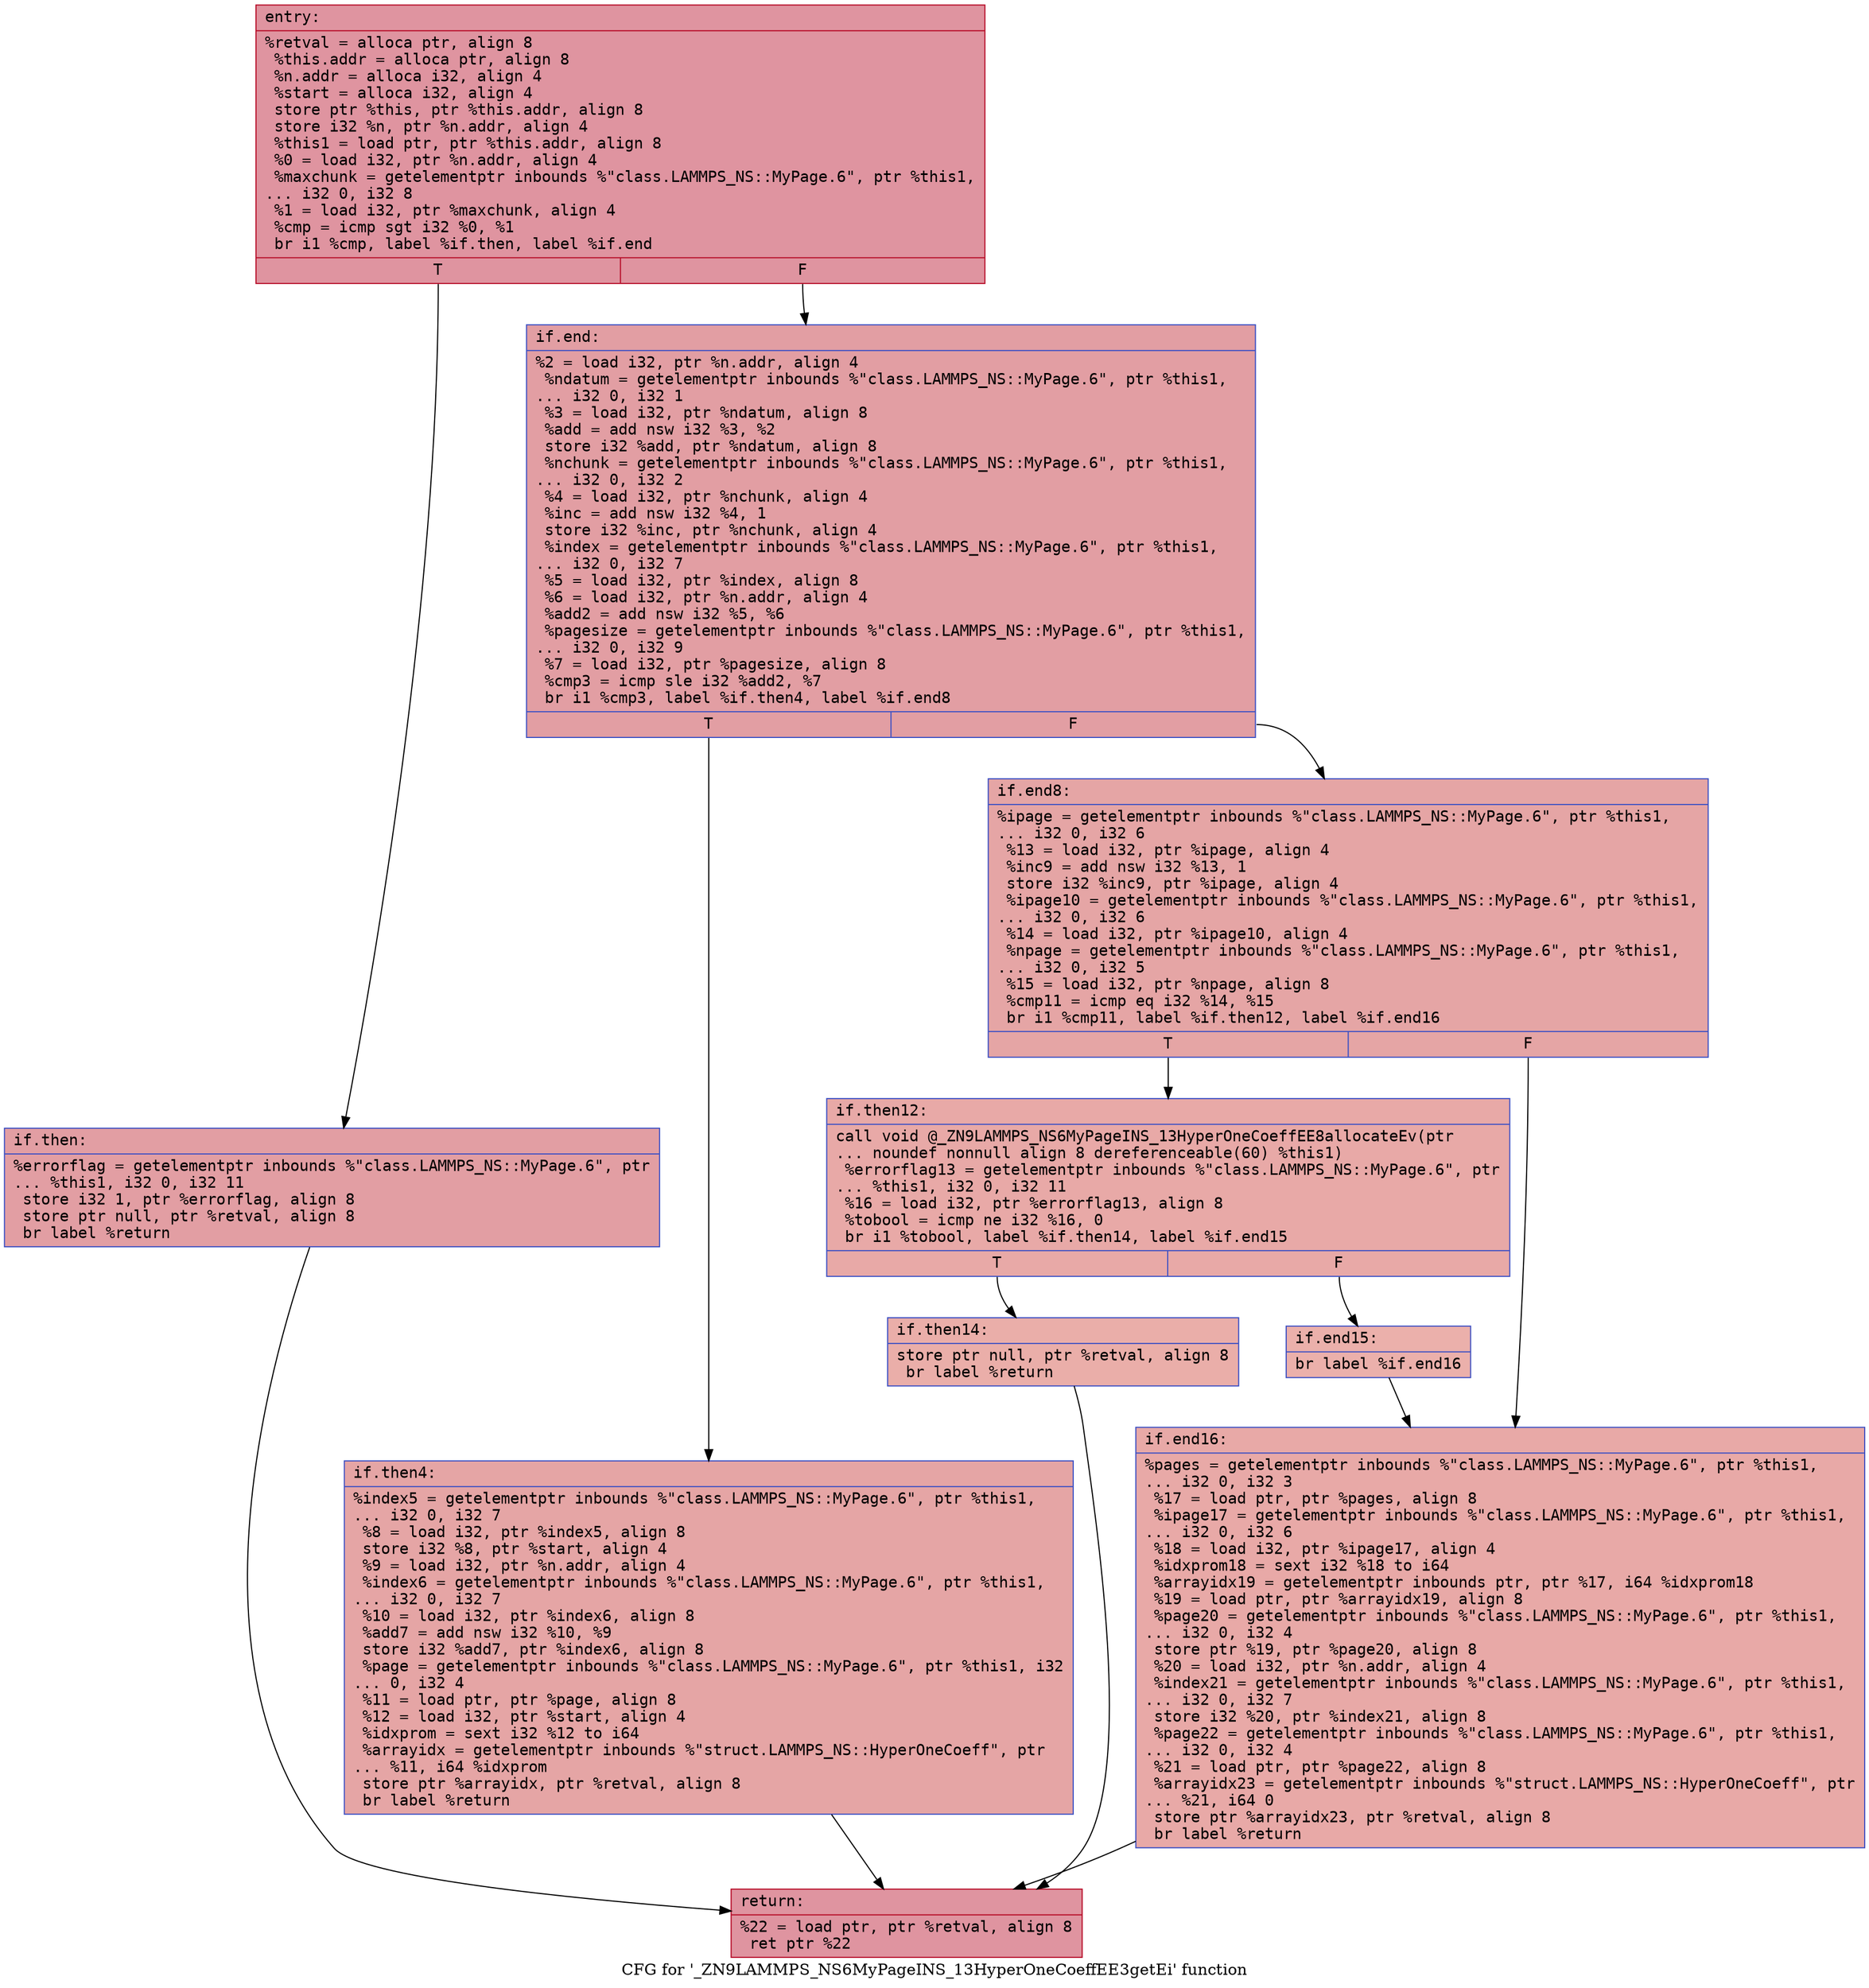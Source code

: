 digraph "CFG for '_ZN9LAMMPS_NS6MyPageINS_13HyperOneCoeffEE3getEi' function" {
	label="CFG for '_ZN9LAMMPS_NS6MyPageINS_13HyperOneCoeffEE3getEi' function";

	Node0x556aef9fd800 [shape=record,color="#b70d28ff", style=filled, fillcolor="#b70d2870" fontname="Courier",label="{entry:\l|  %retval = alloca ptr, align 8\l  %this.addr = alloca ptr, align 8\l  %n.addr = alloca i32, align 4\l  %start = alloca i32, align 4\l  store ptr %this, ptr %this.addr, align 8\l  store i32 %n, ptr %n.addr, align 4\l  %this1 = load ptr, ptr %this.addr, align 8\l  %0 = load i32, ptr %n.addr, align 4\l  %maxchunk = getelementptr inbounds %\"class.LAMMPS_NS::MyPage.6\", ptr %this1,\l... i32 0, i32 8\l  %1 = load i32, ptr %maxchunk, align 4\l  %cmp = icmp sgt i32 %0, %1\l  br i1 %cmp, label %if.then, label %if.end\l|{<s0>T|<s1>F}}"];
	Node0x556aef9fd800:s0 -> Node0x556aef9fdf40[tooltip="entry -> if.then\nProbability 50.00%" ];
	Node0x556aef9fd800:s1 -> Node0x556aef9fdfb0[tooltip="entry -> if.end\nProbability 50.00%" ];
	Node0x556aef9fdf40 [shape=record,color="#3d50c3ff", style=filled, fillcolor="#be242e70" fontname="Courier",label="{if.then:\l|  %errorflag = getelementptr inbounds %\"class.LAMMPS_NS::MyPage.6\", ptr\l... %this1, i32 0, i32 11\l  store i32 1, ptr %errorflag, align 8\l  store ptr null, ptr %retval, align 8\l  br label %return\l}"];
	Node0x556aef9fdf40 -> Node0x556aef9fe400[tooltip="if.then -> return\nProbability 100.00%" ];
	Node0x556aef9fdfb0 [shape=record,color="#3d50c3ff", style=filled, fillcolor="#be242e70" fontname="Courier",label="{if.end:\l|  %2 = load i32, ptr %n.addr, align 4\l  %ndatum = getelementptr inbounds %\"class.LAMMPS_NS::MyPage.6\", ptr %this1,\l... i32 0, i32 1\l  %3 = load i32, ptr %ndatum, align 8\l  %add = add nsw i32 %3, %2\l  store i32 %add, ptr %ndatum, align 8\l  %nchunk = getelementptr inbounds %\"class.LAMMPS_NS::MyPage.6\", ptr %this1,\l... i32 0, i32 2\l  %4 = load i32, ptr %nchunk, align 4\l  %inc = add nsw i32 %4, 1\l  store i32 %inc, ptr %nchunk, align 4\l  %index = getelementptr inbounds %\"class.LAMMPS_NS::MyPage.6\", ptr %this1,\l... i32 0, i32 7\l  %5 = load i32, ptr %index, align 8\l  %6 = load i32, ptr %n.addr, align 4\l  %add2 = add nsw i32 %5, %6\l  %pagesize = getelementptr inbounds %\"class.LAMMPS_NS::MyPage.6\", ptr %this1,\l... i32 0, i32 9\l  %7 = load i32, ptr %pagesize, align 8\l  %cmp3 = icmp sle i32 %add2, %7\l  br i1 %cmp3, label %if.then4, label %if.end8\l|{<s0>T|<s1>F}}"];
	Node0x556aef9fdfb0:s0 -> Node0x556aef9fef30[tooltip="if.end -> if.then4\nProbability 50.00%" ];
	Node0x556aef9fdfb0:s1 -> Node0x556aef9fefb0[tooltip="if.end -> if.end8\nProbability 50.00%" ];
	Node0x556aef9fef30 [shape=record,color="#3d50c3ff", style=filled, fillcolor="#c5333470" fontname="Courier",label="{if.then4:\l|  %index5 = getelementptr inbounds %\"class.LAMMPS_NS::MyPage.6\", ptr %this1,\l... i32 0, i32 7\l  %8 = load i32, ptr %index5, align 8\l  store i32 %8, ptr %start, align 4\l  %9 = load i32, ptr %n.addr, align 4\l  %index6 = getelementptr inbounds %\"class.LAMMPS_NS::MyPage.6\", ptr %this1,\l... i32 0, i32 7\l  %10 = load i32, ptr %index6, align 8\l  %add7 = add nsw i32 %10, %9\l  store i32 %add7, ptr %index6, align 8\l  %page = getelementptr inbounds %\"class.LAMMPS_NS::MyPage.6\", ptr %this1, i32\l... 0, i32 4\l  %11 = load ptr, ptr %page, align 8\l  %12 = load i32, ptr %start, align 4\l  %idxprom = sext i32 %12 to i64\l  %arrayidx = getelementptr inbounds %\"struct.LAMMPS_NS::HyperOneCoeff\", ptr\l... %11, i64 %idxprom\l  store ptr %arrayidx, ptr %retval, align 8\l  br label %return\l}"];
	Node0x556aef9fef30 -> Node0x556aef9fe400[tooltip="if.then4 -> return\nProbability 100.00%" ];
	Node0x556aef9fefb0 [shape=record,color="#3d50c3ff", style=filled, fillcolor="#c5333470" fontname="Courier",label="{if.end8:\l|  %ipage = getelementptr inbounds %\"class.LAMMPS_NS::MyPage.6\", ptr %this1,\l... i32 0, i32 6\l  %13 = load i32, ptr %ipage, align 4\l  %inc9 = add nsw i32 %13, 1\l  store i32 %inc9, ptr %ipage, align 4\l  %ipage10 = getelementptr inbounds %\"class.LAMMPS_NS::MyPage.6\", ptr %this1,\l... i32 0, i32 6\l  %14 = load i32, ptr %ipage10, align 4\l  %npage = getelementptr inbounds %\"class.LAMMPS_NS::MyPage.6\", ptr %this1,\l... i32 0, i32 5\l  %15 = load i32, ptr %npage, align 8\l  %cmp11 = icmp eq i32 %14, %15\l  br i1 %cmp11, label %if.then12, label %if.end16\l|{<s0>T|<s1>F}}"];
	Node0x556aef9fefb0:s0 -> Node0x556aefa00250[tooltip="if.end8 -> if.then12\nProbability 50.00%" ];
	Node0x556aef9fefb0:s1 -> Node0x556aefa002d0[tooltip="if.end8 -> if.end16\nProbability 50.00%" ];
	Node0x556aefa00250 [shape=record,color="#3d50c3ff", style=filled, fillcolor="#ca3b3770" fontname="Courier",label="{if.then12:\l|  call void @_ZN9LAMMPS_NS6MyPageINS_13HyperOneCoeffEE8allocateEv(ptr\l... noundef nonnull align 8 dereferenceable(60) %this1)\l  %errorflag13 = getelementptr inbounds %\"class.LAMMPS_NS::MyPage.6\", ptr\l... %this1, i32 0, i32 11\l  %16 = load i32, ptr %errorflag13, align 8\l  %tobool = icmp ne i32 %16, 0\l  br i1 %tobool, label %if.then14, label %if.end15\l|{<s0>T|<s1>F}}"];
	Node0x556aefa00250:s0 -> Node0x556aefa00710[tooltip="if.then12 -> if.then14\nProbability 62.50%" ];
	Node0x556aefa00250:s1 -> Node0x556aefa00790[tooltip="if.then12 -> if.end15\nProbability 37.50%" ];
	Node0x556aefa00710 [shape=record,color="#3d50c3ff", style=filled, fillcolor="#d0473d70" fontname="Courier",label="{if.then14:\l|  store ptr null, ptr %retval, align 8\l  br label %return\l}"];
	Node0x556aefa00710 -> Node0x556aef9fe400[tooltip="if.then14 -> return\nProbability 100.00%" ];
	Node0x556aefa00790 [shape=record,color="#3d50c3ff", style=filled, fillcolor="#d24b4070" fontname="Courier",label="{if.end15:\l|  br label %if.end16\l}"];
	Node0x556aefa00790 -> Node0x556aefa002d0[tooltip="if.end15 -> if.end16\nProbability 100.00%" ];
	Node0x556aefa002d0 [shape=record,color="#3d50c3ff", style=filled, fillcolor="#ca3b3770" fontname="Courier",label="{if.end16:\l|  %pages = getelementptr inbounds %\"class.LAMMPS_NS::MyPage.6\", ptr %this1,\l... i32 0, i32 3\l  %17 = load ptr, ptr %pages, align 8\l  %ipage17 = getelementptr inbounds %\"class.LAMMPS_NS::MyPage.6\", ptr %this1,\l... i32 0, i32 6\l  %18 = load i32, ptr %ipage17, align 4\l  %idxprom18 = sext i32 %18 to i64\l  %arrayidx19 = getelementptr inbounds ptr, ptr %17, i64 %idxprom18\l  %19 = load ptr, ptr %arrayidx19, align 8\l  %page20 = getelementptr inbounds %\"class.LAMMPS_NS::MyPage.6\", ptr %this1,\l... i32 0, i32 4\l  store ptr %19, ptr %page20, align 8\l  %20 = load i32, ptr %n.addr, align 4\l  %index21 = getelementptr inbounds %\"class.LAMMPS_NS::MyPage.6\", ptr %this1,\l... i32 0, i32 7\l  store i32 %20, ptr %index21, align 8\l  %page22 = getelementptr inbounds %\"class.LAMMPS_NS::MyPage.6\", ptr %this1,\l... i32 0, i32 4\l  %21 = load ptr, ptr %page22, align 8\l  %arrayidx23 = getelementptr inbounds %\"struct.LAMMPS_NS::HyperOneCoeff\", ptr\l... %21, i64 0\l  store ptr %arrayidx23, ptr %retval, align 8\l  br label %return\l}"];
	Node0x556aefa002d0 -> Node0x556aef9fe400[tooltip="if.end16 -> return\nProbability 100.00%" ];
	Node0x556aef9fe400 [shape=record,color="#b70d28ff", style=filled, fillcolor="#b70d2870" fontname="Courier",label="{return:\l|  %22 = load ptr, ptr %retval, align 8\l  ret ptr %22\l}"];
}
